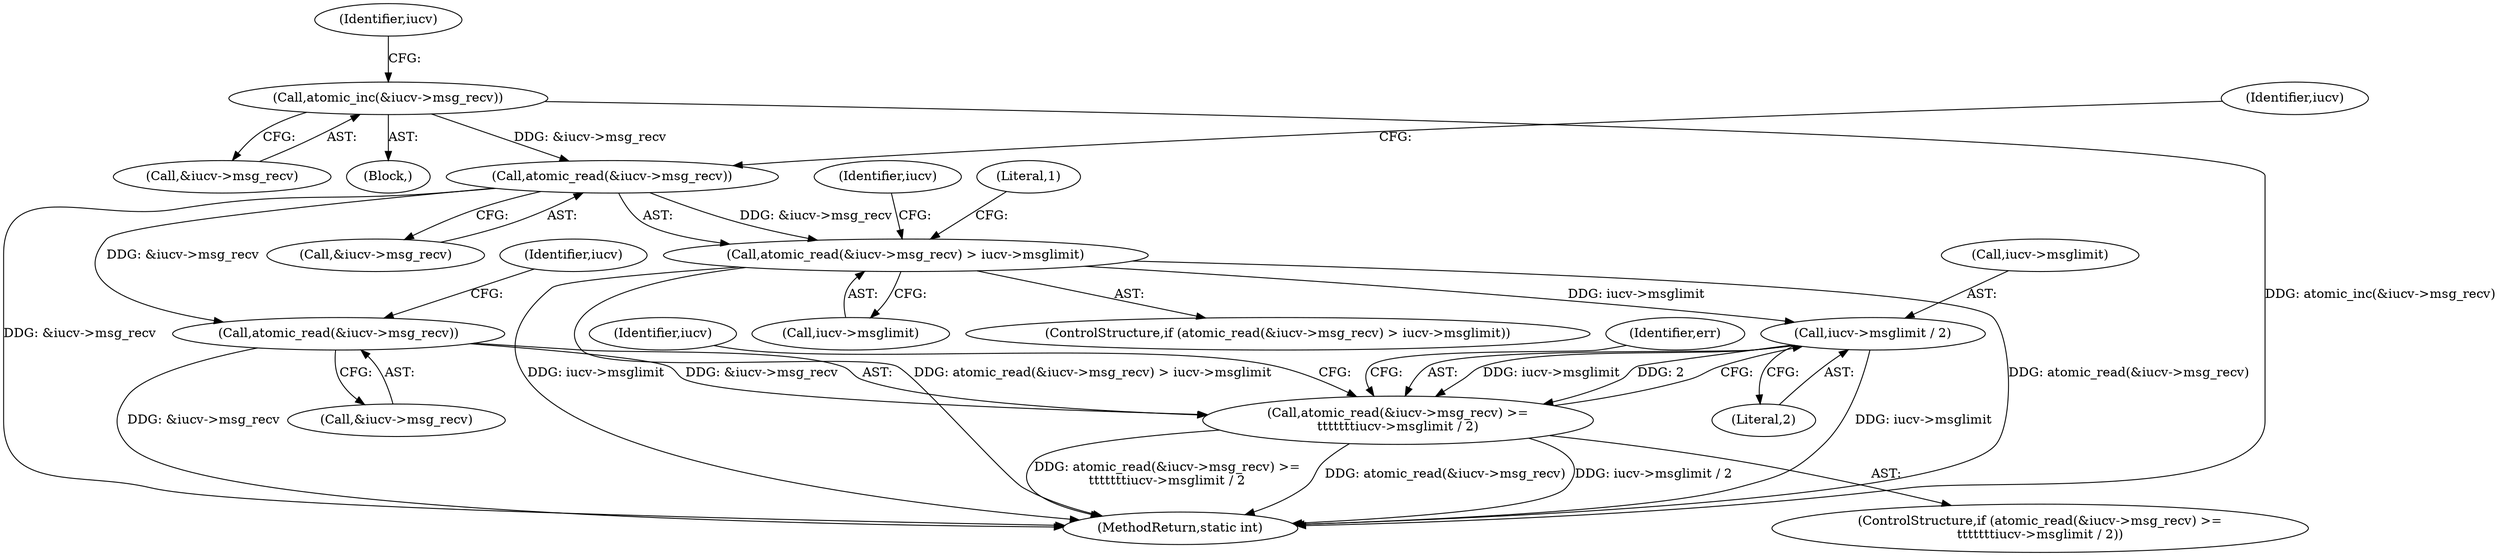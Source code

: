 digraph "0_linux_f3d3342602f8bcbf37d7c46641cb9bca7618eb1c_18@API" {
"1000331" [label="(Call,atomic_read(&iucv->msg_recv))"];
"1000324" [label="(Call,atomic_inc(&iucv->msg_recv))"];
"1000330" [label="(Call,atomic_read(&iucv->msg_recv) > iucv->msglimit)"];
"1000416" [label="(Call,iucv->msglimit / 2)"];
"1000410" [label="(Call,atomic_read(&iucv->msg_recv) >=\n\t\t\t\t\t\t\tiucv->msglimit / 2)"];
"1000411" [label="(Call,atomic_read(&iucv->msg_recv))"];
"1000418" [label="(Identifier,iucv)"];
"1000336" [label="(Call,iucv->msglimit)"];
"1000351" [label="(Identifier,iucv)"];
"1000416" [label="(Call,iucv->msglimit / 2)"];
"1000441" [label="(Identifier,iucv)"];
"1000330" [label="(Call,atomic_read(&iucv->msg_recv) > iucv->msglimit)"];
"1000325" [label="(Call,&iucv->msg_recv)"];
"1000409" [label="(ControlStructure,if (atomic_read(&iucv->msg_recv) >=\n\t\t\t\t\t\t\tiucv->msglimit / 2))"];
"1000323" [label="(Block,)"];
"1000411" [label="(Call,atomic_read(&iucv->msg_recv))"];
"1000324" [label="(Call,atomic_inc(&iucv->msg_recv))"];
"1000334" [label="(Identifier,iucv)"];
"1000410" [label="(Call,atomic_read(&iucv->msg_recv) >=\n\t\t\t\t\t\t\tiucv->msglimit / 2)"];
"1000337" [label="(Identifier,iucv)"];
"1000329" [label="(ControlStructure,if (atomic_read(&iucv->msg_recv) > iucv->msglimit))"];
"1000412" [label="(Call,&iucv->msg_recv)"];
"1000341" [label="(Literal,1)"];
"1000460" [label="(MethodReturn,static int)"];
"1000332" [label="(Call,&iucv->msg_recv)"];
"1000420" [label="(Literal,2)"];
"1000417" [label="(Call,iucv->msglimit)"];
"1000423" [label="(Identifier,err)"];
"1000331" [label="(Call,atomic_read(&iucv->msg_recv))"];
"1000331" -> "1000330"  [label="AST: "];
"1000331" -> "1000332"  [label="CFG: "];
"1000332" -> "1000331"  [label="AST: "];
"1000337" -> "1000331"  [label="CFG: "];
"1000331" -> "1000460"  [label="DDG: &iucv->msg_recv"];
"1000331" -> "1000330"  [label="DDG: &iucv->msg_recv"];
"1000324" -> "1000331"  [label="DDG: &iucv->msg_recv"];
"1000331" -> "1000411"  [label="DDG: &iucv->msg_recv"];
"1000324" -> "1000323"  [label="AST: "];
"1000324" -> "1000325"  [label="CFG: "];
"1000325" -> "1000324"  [label="AST: "];
"1000334" -> "1000324"  [label="CFG: "];
"1000324" -> "1000460"  [label="DDG: atomic_inc(&iucv->msg_recv)"];
"1000330" -> "1000329"  [label="AST: "];
"1000330" -> "1000336"  [label="CFG: "];
"1000336" -> "1000330"  [label="AST: "];
"1000341" -> "1000330"  [label="CFG: "];
"1000351" -> "1000330"  [label="CFG: "];
"1000330" -> "1000460"  [label="DDG: atomic_read(&iucv->msg_recv)"];
"1000330" -> "1000460"  [label="DDG: iucv->msglimit"];
"1000330" -> "1000460"  [label="DDG: atomic_read(&iucv->msg_recv) > iucv->msglimit"];
"1000330" -> "1000416"  [label="DDG: iucv->msglimit"];
"1000416" -> "1000410"  [label="AST: "];
"1000416" -> "1000420"  [label="CFG: "];
"1000417" -> "1000416"  [label="AST: "];
"1000420" -> "1000416"  [label="AST: "];
"1000410" -> "1000416"  [label="CFG: "];
"1000416" -> "1000460"  [label="DDG: iucv->msglimit"];
"1000416" -> "1000410"  [label="DDG: iucv->msglimit"];
"1000416" -> "1000410"  [label="DDG: 2"];
"1000410" -> "1000409"  [label="AST: "];
"1000411" -> "1000410"  [label="AST: "];
"1000423" -> "1000410"  [label="CFG: "];
"1000441" -> "1000410"  [label="CFG: "];
"1000410" -> "1000460"  [label="DDG: atomic_read(&iucv->msg_recv)"];
"1000410" -> "1000460"  [label="DDG: iucv->msglimit / 2"];
"1000410" -> "1000460"  [label="DDG: atomic_read(&iucv->msg_recv) >=\n\t\t\t\t\t\t\tiucv->msglimit / 2"];
"1000411" -> "1000410"  [label="DDG: &iucv->msg_recv"];
"1000411" -> "1000412"  [label="CFG: "];
"1000412" -> "1000411"  [label="AST: "];
"1000418" -> "1000411"  [label="CFG: "];
"1000411" -> "1000460"  [label="DDG: &iucv->msg_recv"];
}
